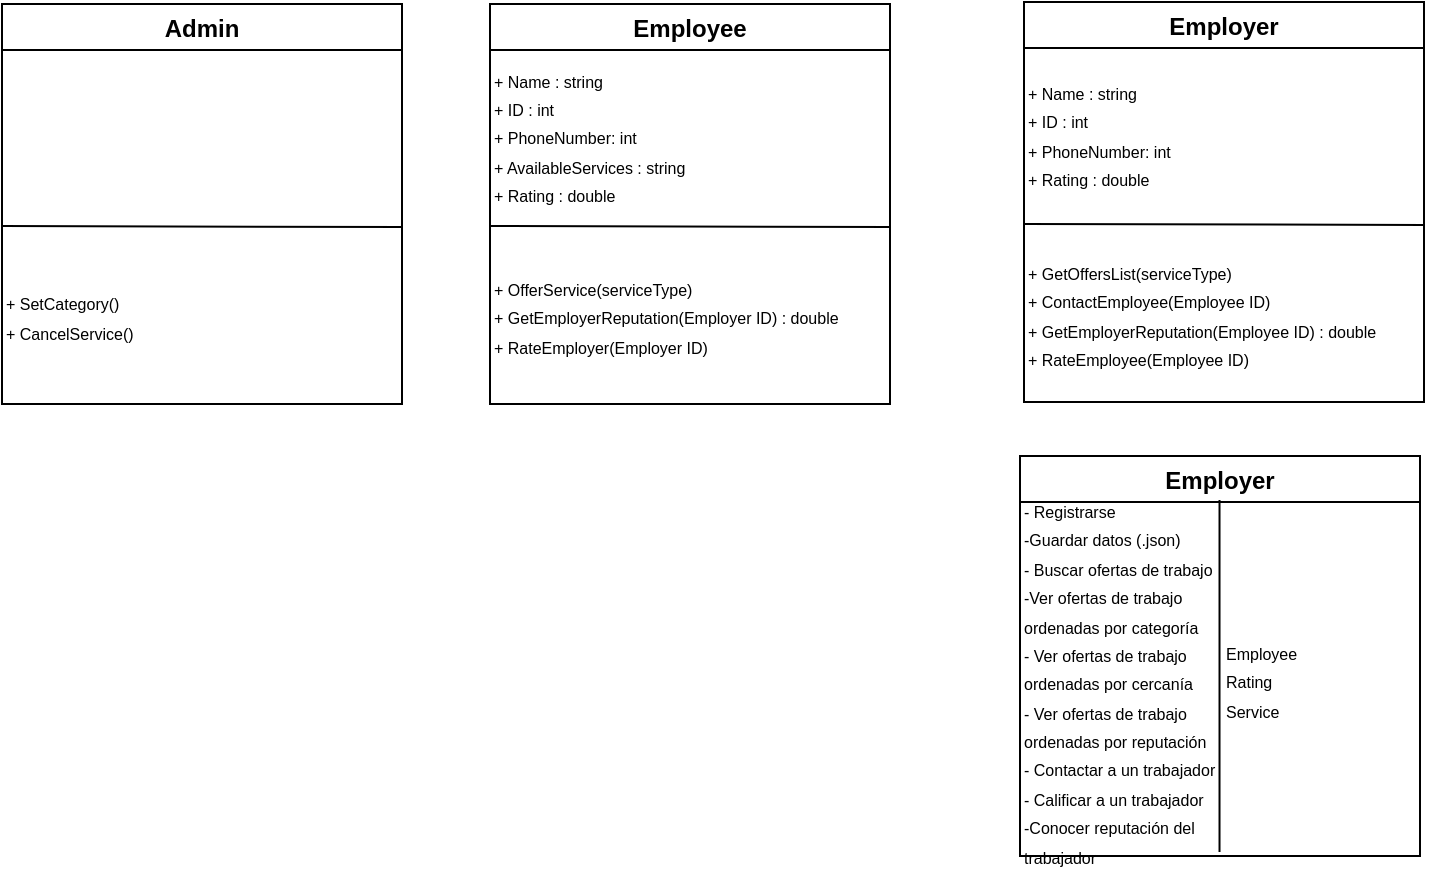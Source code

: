 <mxfile>
    <diagram id="-nLxwoFWnG_tQcsyAVgL" name="Page-1">
        <mxGraphModel dx="482" dy="359" grid="0" gridSize="10" guides="1" tooltips="1" connect="1" arrows="1" fold="1" page="1" pageScale="1" pageWidth="850" pageHeight="1100" math="0" shadow="0">
            <root>
                <mxCell id="0"/>
                <mxCell id="1" parent="0"/>
                <mxCell id="2" value="Admin" style="swimlane;" parent="1" vertex="1">
                    <mxGeometry x="75" y="59" width="200" height="200" as="geometry">
                        <mxRectangle x="75" y="59" width="72" height="26" as="alternateBounds"/>
                    </mxGeometry>
                </mxCell>
                <mxCell id="3" value="" style="endArrow=none;html=1;rounded=0;" parent="2" edge="1">
                    <mxGeometry width="50" height="50" relative="1" as="geometry">
                        <mxPoint y="111" as="sourcePoint"/>
                        <mxPoint x="200" y="111.5" as="targetPoint"/>
                    </mxGeometry>
                </mxCell>
                <mxCell id="8" value="&lt;span style=&quot;font-size: 8px&quot;&gt;+ SetCategory()&lt;br&gt;+ CancelService()&lt;br&gt;&lt;/span&gt;" style="text;html=1;strokeColor=none;fillColor=none;align=left;verticalAlign=middle;whiteSpace=wrap;rounded=0;" parent="2" vertex="1">
                    <mxGeometry y="112" width="200" height="88" as="geometry"/>
                </mxCell>
                <mxCell id="13" value="Employee" style="swimlane;" parent="1" vertex="1">
                    <mxGeometry x="319" y="59" width="200" height="200" as="geometry">
                        <mxRectangle x="75" y="59" width="72" height="26" as="alternateBounds"/>
                    </mxGeometry>
                </mxCell>
                <mxCell id="14" value="" style="endArrow=none;html=1;rounded=0;" parent="13" edge="1">
                    <mxGeometry width="50" height="50" relative="1" as="geometry">
                        <mxPoint y="111" as="sourcePoint"/>
                        <mxPoint x="200" y="111.5" as="targetPoint"/>
                    </mxGeometry>
                </mxCell>
                <mxCell id="15" value="&lt;span style=&quot;font-size: 8px&quot;&gt;+ OfferService(serviceType)&lt;br&gt;+ GetEmployerReputation(Employer ID) : double&lt;br&gt;+ RateEmployer(Employer ID)&lt;br&gt;&lt;/span&gt;" style="text;html=1;strokeColor=none;fillColor=none;align=left;verticalAlign=middle;whiteSpace=wrap;rounded=0;" parent="13" vertex="1">
                    <mxGeometry y="112" width="200" height="88" as="geometry"/>
                </mxCell>
                <mxCell id="17" value="&lt;span style=&quot;font-size: 8px&quot;&gt;+ Name : string&lt;br&gt;+ ID : int&lt;br&gt;+ PhoneNumber: int&lt;br&gt;+ AvailableServices : string&lt;br&gt;+ Rating : double&lt;br&gt;&lt;/span&gt;" style="text;html=1;strokeColor=none;fillColor=none;align=left;verticalAlign=middle;whiteSpace=wrap;rounded=0;" parent="13" vertex="1">
                    <mxGeometry y="22" width="200" height="88" as="geometry"/>
                </mxCell>
                <mxCell id="18" value="Employer" style="swimlane;" parent="1" vertex="1">
                    <mxGeometry x="586" y="58" width="200" height="200" as="geometry">
                        <mxRectangle x="75" y="59" width="72" height="26" as="alternateBounds"/>
                    </mxGeometry>
                </mxCell>
                <mxCell id="19" value="" style="endArrow=none;html=1;rounded=0;" parent="18" edge="1">
                    <mxGeometry width="50" height="50" relative="1" as="geometry">
                        <mxPoint y="111" as="sourcePoint"/>
                        <mxPoint x="200" y="111.5" as="targetPoint"/>
                    </mxGeometry>
                </mxCell>
                <mxCell id="20" value="&lt;span style=&quot;font-size: 8px&quot;&gt;+ GetOffersList(serviceType)&lt;br&gt;+ ContactEmployee(Employee ID)&lt;br&gt;+ GetEmployerReputation(Employee ID) : double&lt;br&gt;+ RateEmployee(Employee ID)&lt;br&gt;&lt;/span&gt;" style="text;html=1;strokeColor=none;fillColor=none;align=left;verticalAlign=middle;whiteSpace=wrap;rounded=0;" parent="18" vertex="1">
                    <mxGeometry y="112" width="200" height="88" as="geometry"/>
                </mxCell>
                <mxCell id="21" value="&lt;span style=&quot;font-size: 8px&quot;&gt;+ Name : string&lt;br&gt;+ ID : int&lt;br&gt;+ PhoneNumber: int&lt;br&gt;+ Rating : double&lt;br&gt;&lt;/span&gt;" style="text;html=1;strokeColor=none;fillColor=none;align=left;verticalAlign=middle;whiteSpace=wrap;rounded=0;" parent="18" vertex="1">
                    <mxGeometry y="22" width="200" height="88" as="geometry"/>
                </mxCell>
                <mxCell id="22" value="Employer" style="swimlane;" parent="1" vertex="1">
                    <mxGeometry x="584" y="285" width="200" height="200" as="geometry"/>
                </mxCell>
                <mxCell id="23" value="" style="endArrow=none;html=1;rounded=0;" parent="22" edge="1">
                    <mxGeometry width="50" height="50" relative="1" as="geometry">
                        <mxPoint x="99.76" y="198" as="sourcePoint"/>
                        <mxPoint x="99.76" y="22" as="targetPoint"/>
                    </mxGeometry>
                </mxCell>
                <mxCell id="24" value="&lt;span style=&quot;font-size: 8px&quot;&gt;- Registrarse&lt;br&gt;-&lt;/span&gt;&lt;span style=&quot;font-size: 8px&quot;&gt;Guardar datos (.json)&lt;/span&gt;&lt;span style=&quot;font-size: 8px&quot;&gt;&lt;br&gt;- Buscar ofertas de trabajo&lt;br&gt;&lt;/span&gt;&lt;span style=&quot;font-size: 8px&quot;&gt;-Ver ofertas de trabajo ordenadas por categoría&lt;/span&gt;&lt;br style=&quot;font-size: 8px&quot;&gt;&lt;span style=&quot;font-size: 8px&quot;&gt;- Ver ofertas de trabajo ordenadas por cercanía&lt;br&gt;-&lt;/span&gt;&lt;span style=&quot;font-size: 8px&quot;&gt;&amp;nbsp;Ver ofertas de trabajo ordenadas por reputación&lt;br&gt;&lt;/span&gt;&lt;span style=&quot;font-size: 8px&quot;&gt;- Contactar a un trabajador&lt;br&gt;- Calificar a un trabajador&lt;br&gt;-Conocer reputación del trabajador&lt;br&gt;&lt;/span&gt;" style="text;html=1;strokeColor=none;fillColor=none;align=left;verticalAlign=middle;whiteSpace=wrap;rounded=0;" parent="22" vertex="1">
                    <mxGeometry y="34" width="99" height="157" as="geometry"/>
                </mxCell>
                <mxCell id="25" value="&lt;span style=&quot;font-size: 8px&quot;&gt;Employee&lt;br&gt;&lt;/span&gt;&lt;span style=&quot;font-size: 8px&quot;&gt;Rating&lt;br&gt;Service&lt;br&gt;&lt;/span&gt;" style="text;html=1;strokeColor=none;fillColor=none;align=left;verticalAlign=middle;whiteSpace=wrap;rounded=0;" parent="22" vertex="1">
                    <mxGeometry x="101" y="24" width="99" height="176" as="geometry"/>
                </mxCell>
            </root>
        </mxGraphModel>
    </diagram>
</mxfile>